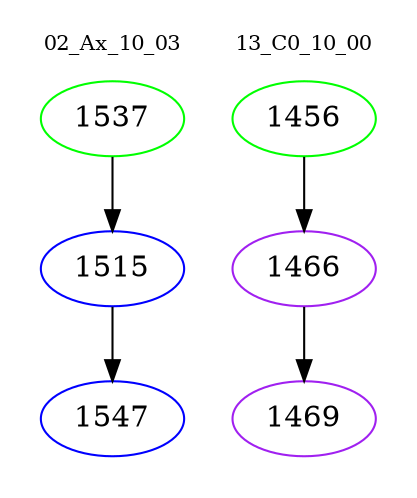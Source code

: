 digraph{
subgraph cluster_0 {
color = white
label = "02_Ax_10_03";
fontsize=10;
T0_1537 [label="1537", color="green"]
T0_1537 -> T0_1515 [color="black"]
T0_1515 [label="1515", color="blue"]
T0_1515 -> T0_1547 [color="black"]
T0_1547 [label="1547", color="blue"]
}
subgraph cluster_1 {
color = white
label = "13_C0_10_00";
fontsize=10;
T1_1456 [label="1456", color="green"]
T1_1456 -> T1_1466 [color="black"]
T1_1466 [label="1466", color="purple"]
T1_1466 -> T1_1469 [color="black"]
T1_1469 [label="1469", color="purple"]
}
}
